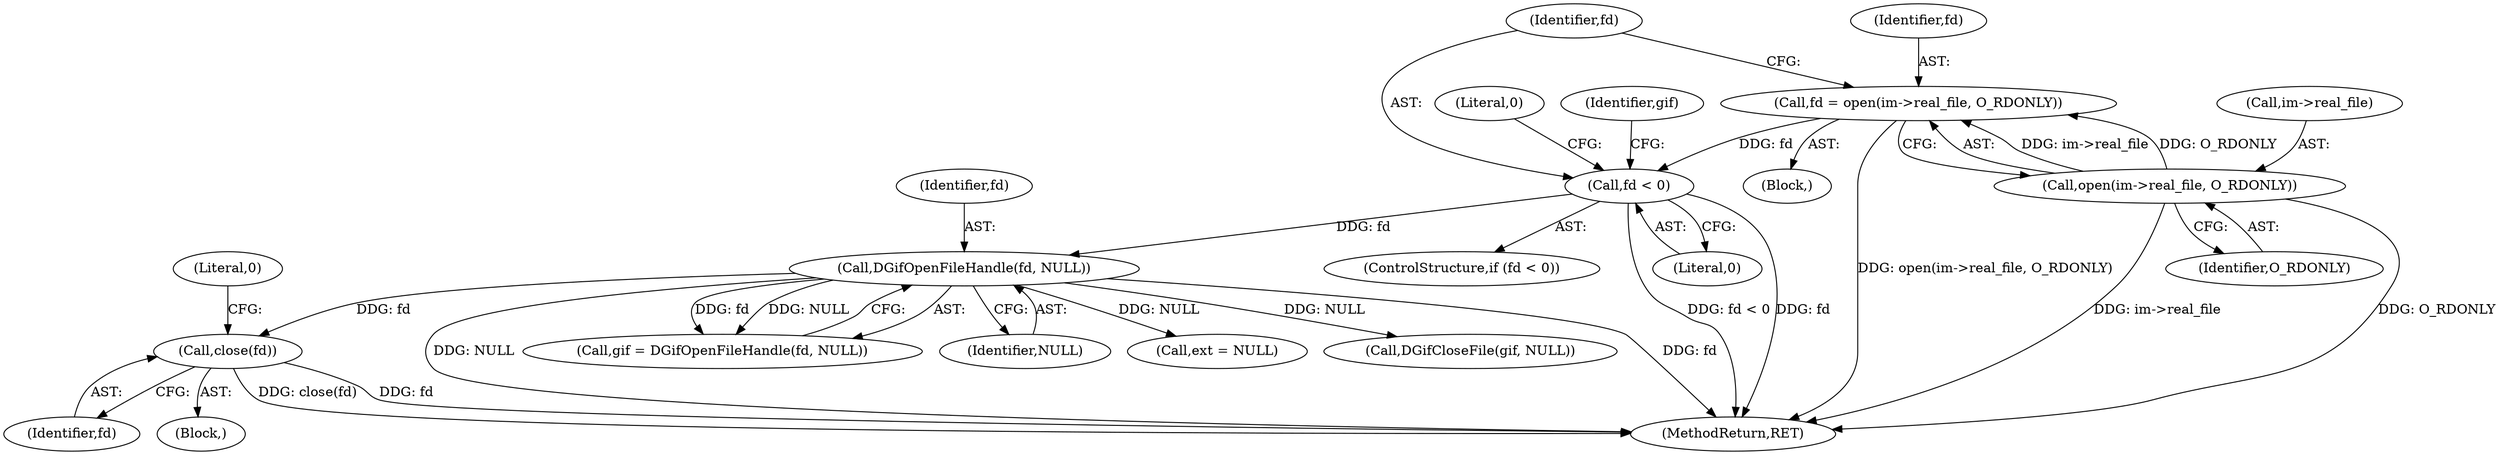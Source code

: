 digraph "0_enlightment_37a96801663b7b4cd3fbe56cc0eb8b6a17e766a8@API" {
"1000195" [label="(Call,close(fd))"];
"1000188" [label="(Call,DGifOpenFileHandle(fd, NULL))"];
"1000181" [label="(Call,fd < 0)"];
"1000173" [label="(Call,fd = open(im->real_file, O_RDONLY))"];
"1000175" [label="(Call,open(im->real_file, O_RDONLY))"];
"1000175" [label="(Call,open(im->real_file, O_RDONLY))"];
"1000354" [label="(Call,ext = NULL)"];
"1000195" [label="(Call,close(fd))"];
"1000180" [label="(ControlStructure,if (fd < 0))"];
"1000183" [label="(Literal,0)"];
"1000173" [label="(Call,fd = open(im->real_file, O_RDONLY))"];
"1000186" [label="(Call,gif = DGifOpenFileHandle(fd, NULL))"];
"1000176" [label="(Call,im->real_file)"];
"1000174" [label="(Identifier,fd)"];
"1000185" [label="(Literal,0)"];
"1000198" [label="(Literal,0)"];
"1000189" [label="(Identifier,fd)"];
"1000768" [label="(Call,DGifCloseFile(gif, NULL))"];
"1000187" [label="(Identifier,gif)"];
"1000196" [label="(Identifier,fd)"];
"1000114" [label="(Block,)"];
"1000773" [label="(MethodReturn,RET)"];
"1000188" [label="(Call,DGifOpenFileHandle(fd, NULL))"];
"1000181" [label="(Call,fd < 0)"];
"1000182" [label="(Identifier,fd)"];
"1000194" [label="(Block,)"];
"1000179" [label="(Identifier,O_RDONLY)"];
"1000190" [label="(Identifier,NULL)"];
"1000195" -> "1000194"  [label="AST: "];
"1000195" -> "1000196"  [label="CFG: "];
"1000196" -> "1000195"  [label="AST: "];
"1000198" -> "1000195"  [label="CFG: "];
"1000195" -> "1000773"  [label="DDG: close(fd)"];
"1000195" -> "1000773"  [label="DDG: fd"];
"1000188" -> "1000195"  [label="DDG: fd"];
"1000188" -> "1000186"  [label="AST: "];
"1000188" -> "1000190"  [label="CFG: "];
"1000189" -> "1000188"  [label="AST: "];
"1000190" -> "1000188"  [label="AST: "];
"1000186" -> "1000188"  [label="CFG: "];
"1000188" -> "1000773"  [label="DDG: NULL"];
"1000188" -> "1000773"  [label="DDG: fd"];
"1000188" -> "1000186"  [label="DDG: fd"];
"1000188" -> "1000186"  [label="DDG: NULL"];
"1000181" -> "1000188"  [label="DDG: fd"];
"1000188" -> "1000354"  [label="DDG: NULL"];
"1000188" -> "1000768"  [label="DDG: NULL"];
"1000181" -> "1000180"  [label="AST: "];
"1000181" -> "1000183"  [label="CFG: "];
"1000182" -> "1000181"  [label="AST: "];
"1000183" -> "1000181"  [label="AST: "];
"1000185" -> "1000181"  [label="CFG: "];
"1000187" -> "1000181"  [label="CFG: "];
"1000181" -> "1000773"  [label="DDG: fd"];
"1000181" -> "1000773"  [label="DDG: fd < 0"];
"1000173" -> "1000181"  [label="DDG: fd"];
"1000173" -> "1000114"  [label="AST: "];
"1000173" -> "1000175"  [label="CFG: "];
"1000174" -> "1000173"  [label="AST: "];
"1000175" -> "1000173"  [label="AST: "];
"1000182" -> "1000173"  [label="CFG: "];
"1000173" -> "1000773"  [label="DDG: open(im->real_file, O_RDONLY)"];
"1000175" -> "1000173"  [label="DDG: im->real_file"];
"1000175" -> "1000173"  [label="DDG: O_RDONLY"];
"1000175" -> "1000179"  [label="CFG: "];
"1000176" -> "1000175"  [label="AST: "];
"1000179" -> "1000175"  [label="AST: "];
"1000175" -> "1000773"  [label="DDG: O_RDONLY"];
"1000175" -> "1000773"  [label="DDG: im->real_file"];
}
